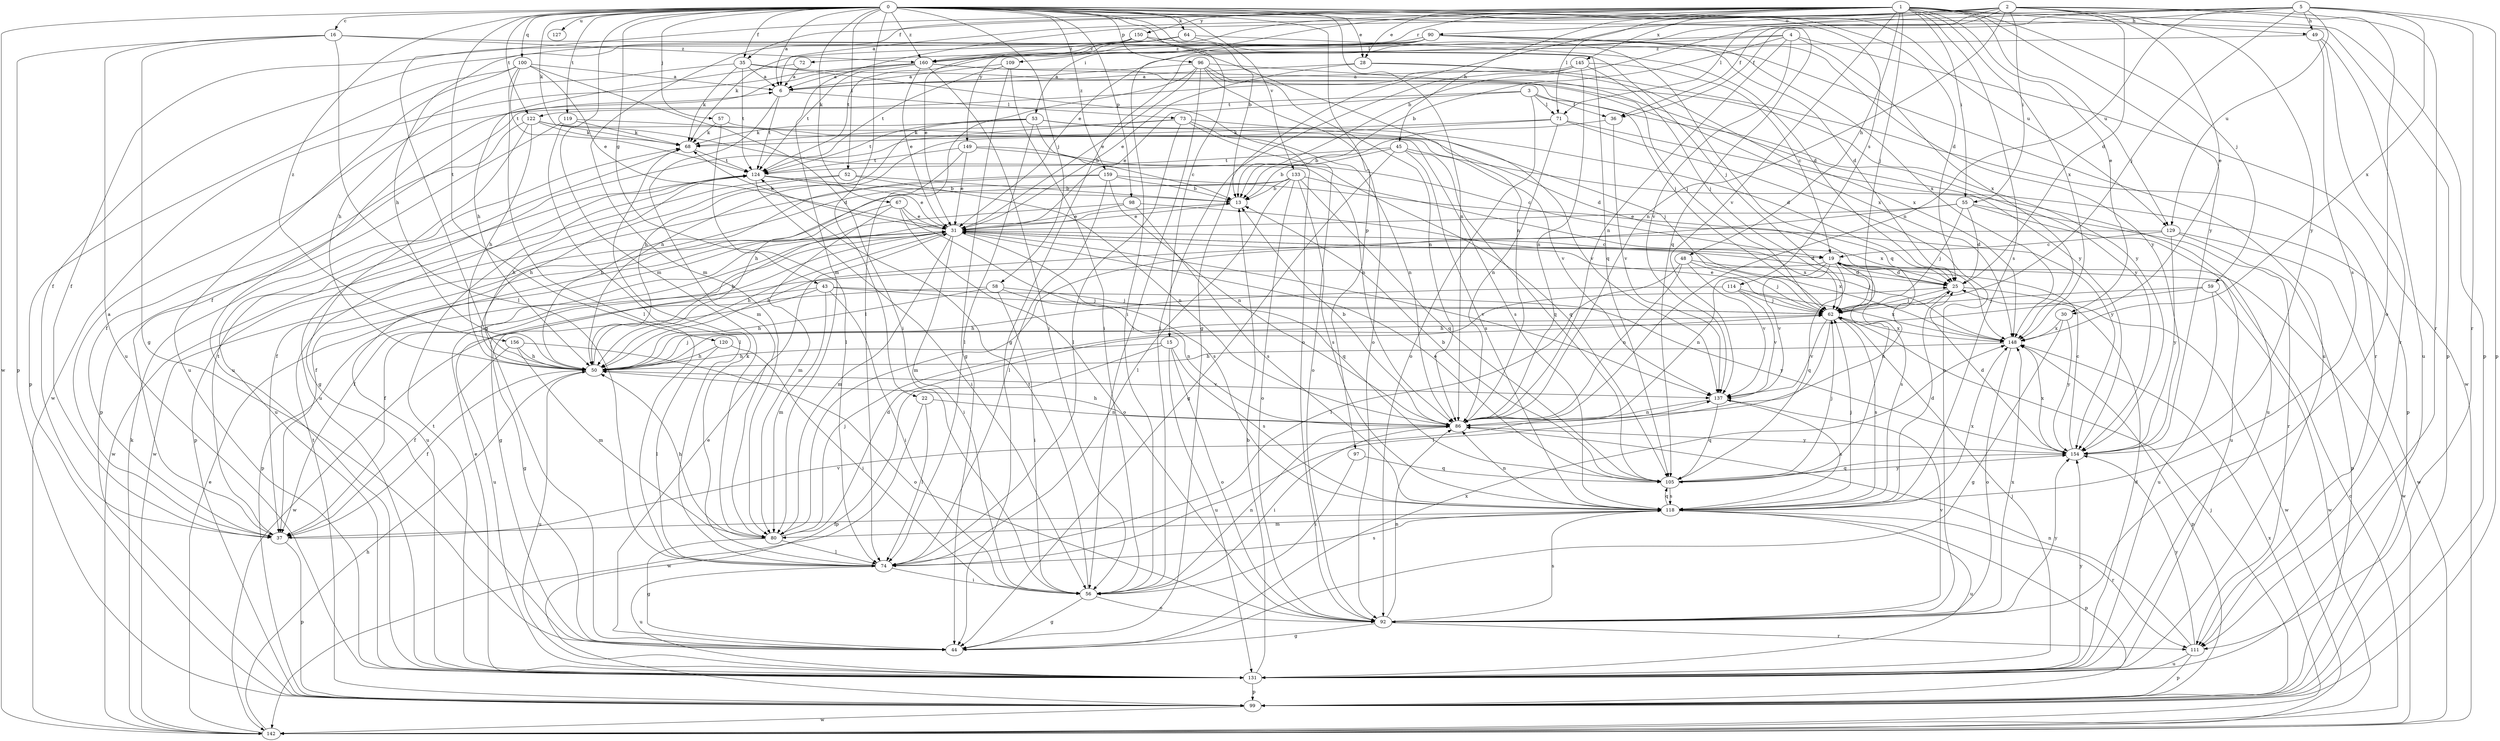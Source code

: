 strict digraph  {
0;
1;
2;
3;
4;
5;
6;
13;
15;
16;
19;
22;
25;
28;
30;
31;
35;
36;
37;
43;
44;
45;
48;
49;
50;
52;
53;
55;
56;
57;
58;
59;
62;
64;
67;
68;
71;
72;
73;
74;
80;
86;
90;
92;
96;
97;
98;
99;
100;
105;
109;
111;
114;
118;
119;
120;
122;
124;
127;
129;
131;
133;
137;
142;
145;
148;
149;
150;
154;
156;
159;
160;
0 -> 6  [label=a];
0 -> 13  [label=b];
0 -> 15  [label=c];
0 -> 16  [label=c];
0 -> 22  [label=d];
0 -> 25  [label=d];
0 -> 28  [label=e];
0 -> 35  [label=f];
0 -> 43  [label=g];
0 -> 52  [label=i];
0 -> 57  [label=j];
0 -> 58  [label=j];
0 -> 64  [label=k];
0 -> 67  [label=k];
0 -> 68  [label=k];
0 -> 80  [label=m];
0 -> 86  [label=n];
0 -> 96  [label=p];
0 -> 97  [label=p];
0 -> 98  [label=p];
0 -> 99  [label=p];
0 -> 100  [label=q];
0 -> 105  [label=q];
0 -> 114  [label=s];
0 -> 119  [label=t];
0 -> 120  [label=t];
0 -> 122  [label=t];
0 -> 127  [label=u];
0 -> 129  [label=u];
0 -> 133  [label=v];
0 -> 142  [label=w];
0 -> 156  [label=z];
0 -> 159  [label=z];
0 -> 160  [label=z];
1 -> 28  [label=e];
1 -> 30  [label=e];
1 -> 35  [label=f];
1 -> 44  [label=g];
1 -> 45  [label=h];
1 -> 48  [label=h];
1 -> 49  [label=h];
1 -> 53  [label=i];
1 -> 55  [label=i];
1 -> 59  [label=j];
1 -> 62  [label=j];
1 -> 71  [label=l];
1 -> 80  [label=m];
1 -> 99  [label=p];
1 -> 118  [label=s];
1 -> 129  [label=u];
1 -> 137  [label=v];
1 -> 145  [label=x];
1 -> 148  [label=x];
1 -> 149  [label=y];
1 -> 150  [label=y];
1 -> 154  [label=y];
2 -> 6  [label=a];
2 -> 25  [label=d];
2 -> 30  [label=e];
2 -> 36  [label=f];
2 -> 44  [label=g];
2 -> 55  [label=i];
2 -> 71  [label=l];
2 -> 86  [label=n];
2 -> 90  [label=o];
2 -> 92  [label=o];
2 -> 109  [label=r];
2 -> 111  [label=r];
2 -> 154  [label=y];
3 -> 31  [label=e];
3 -> 36  [label=f];
3 -> 71  [label=l];
3 -> 92  [label=o];
3 -> 122  [label=t];
3 -> 154  [label=y];
4 -> 13  [label=b];
4 -> 44  [label=g];
4 -> 72  [label=l];
4 -> 86  [label=n];
4 -> 137  [label=v];
4 -> 142  [label=w];
4 -> 148  [label=x];
5 -> 13  [label=b];
5 -> 31  [label=e];
5 -> 36  [label=f];
5 -> 49  [label=h];
5 -> 62  [label=j];
5 -> 80  [label=m];
5 -> 86  [label=n];
5 -> 99  [label=p];
5 -> 111  [label=r];
5 -> 129  [label=u];
5 -> 148  [label=x];
6 -> 73  [label=l];
6 -> 80  [label=m];
6 -> 124  [label=t];
13 -> 31  [label=e];
15 -> 50  [label=h];
15 -> 92  [label=o];
15 -> 99  [label=p];
15 -> 118  [label=s];
15 -> 131  [label=u];
16 -> 44  [label=g];
16 -> 62  [label=j];
16 -> 74  [label=l];
16 -> 99  [label=p];
16 -> 131  [label=u];
16 -> 160  [label=z];
19 -> 25  [label=d];
19 -> 37  [label=f];
19 -> 62  [label=j];
19 -> 86  [label=n];
19 -> 105  [label=q];
19 -> 118  [label=s];
19 -> 137  [label=v];
19 -> 142  [label=w];
22 -> 74  [label=l];
22 -> 86  [label=n];
22 -> 142  [label=w];
25 -> 62  [label=j];
25 -> 86  [label=n];
25 -> 142  [label=w];
28 -> 6  [label=a];
28 -> 31  [label=e];
28 -> 111  [label=r];
28 -> 148  [label=x];
30 -> 44  [label=g];
30 -> 148  [label=x];
30 -> 154  [label=y];
31 -> 19  [label=c];
31 -> 25  [label=d];
31 -> 37  [label=f];
31 -> 44  [label=g];
31 -> 50  [label=h];
31 -> 56  [label=i];
31 -> 68  [label=k];
31 -> 80  [label=m];
31 -> 99  [label=p];
31 -> 105  [label=q];
31 -> 137  [label=v];
31 -> 148  [label=x];
35 -> 6  [label=a];
35 -> 50  [label=h];
35 -> 68  [label=k];
35 -> 92  [label=o];
35 -> 124  [label=t];
35 -> 148  [label=x];
36 -> 13  [label=b];
36 -> 137  [label=v];
37 -> 6  [label=a];
37 -> 99  [label=p];
37 -> 124  [label=t];
37 -> 137  [label=v];
43 -> 44  [label=g];
43 -> 56  [label=i];
43 -> 62  [label=j];
43 -> 80  [label=m];
43 -> 131  [label=u];
43 -> 154  [label=y];
44 -> 31  [label=e];
44 -> 148  [label=x];
45 -> 13  [label=b];
45 -> 44  [label=g];
45 -> 105  [label=q];
45 -> 118  [label=s];
45 -> 124  [label=t];
45 -> 131  [label=u];
48 -> 25  [label=d];
48 -> 62  [label=j];
48 -> 74  [label=l];
48 -> 86  [label=n];
48 -> 137  [label=v];
49 -> 111  [label=r];
49 -> 118  [label=s];
49 -> 131  [label=u];
49 -> 160  [label=z];
50 -> 13  [label=b];
50 -> 37  [label=f];
50 -> 62  [label=j];
50 -> 131  [label=u];
50 -> 137  [label=v];
52 -> 13  [label=b];
52 -> 50  [label=h];
52 -> 86  [label=n];
52 -> 142  [label=w];
53 -> 13  [label=b];
53 -> 25  [label=d];
53 -> 50  [label=h];
53 -> 62  [label=j];
53 -> 68  [label=k];
53 -> 74  [label=l];
53 -> 124  [label=t];
55 -> 25  [label=d];
55 -> 31  [label=e];
55 -> 62  [label=j];
55 -> 80  [label=m];
55 -> 111  [label=r];
55 -> 131  [label=u];
56 -> 44  [label=g];
56 -> 86  [label=n];
56 -> 92  [label=o];
56 -> 124  [label=t];
57 -> 25  [label=d];
57 -> 68  [label=k];
57 -> 74  [label=l];
58 -> 50  [label=h];
58 -> 56  [label=i];
58 -> 62  [label=j];
58 -> 86  [label=n];
58 -> 142  [label=w];
59 -> 50  [label=h];
59 -> 62  [label=j];
59 -> 131  [label=u];
59 -> 142  [label=w];
62 -> 31  [label=e];
62 -> 74  [label=l];
62 -> 118  [label=s];
62 -> 137  [label=v];
62 -> 148  [label=x];
64 -> 25  [label=d];
64 -> 37  [label=f];
64 -> 105  [label=q];
64 -> 160  [label=z];
67 -> 31  [label=e];
67 -> 80  [label=m];
67 -> 92  [label=o];
67 -> 118  [label=s];
67 -> 131  [label=u];
68 -> 124  [label=t];
68 -> 131  [label=u];
71 -> 50  [label=h];
71 -> 68  [label=k];
71 -> 86  [label=n];
71 -> 92  [label=o];
71 -> 99  [label=p];
72 -> 6  [label=a];
72 -> 50  [label=h];
73 -> 68  [label=k];
73 -> 74  [label=l];
73 -> 86  [label=n];
73 -> 92  [label=o];
73 -> 131  [label=u];
73 -> 137  [label=v];
74 -> 56  [label=i];
74 -> 68  [label=k];
74 -> 118  [label=s];
74 -> 131  [label=u];
80 -> 25  [label=d];
80 -> 44  [label=g];
80 -> 50  [label=h];
80 -> 62  [label=j];
80 -> 74  [label=l];
86 -> 13  [label=b];
86 -> 50  [label=h];
86 -> 56  [label=i];
86 -> 154  [label=y];
90 -> 25  [label=d];
90 -> 50  [label=h];
90 -> 56  [label=i];
90 -> 68  [label=k];
90 -> 105  [label=q];
90 -> 124  [label=t];
90 -> 148  [label=x];
90 -> 154  [label=y];
90 -> 160  [label=z];
92 -> 44  [label=g];
92 -> 86  [label=n];
92 -> 111  [label=r];
92 -> 118  [label=s];
92 -> 137  [label=v];
92 -> 148  [label=x];
92 -> 154  [label=y];
96 -> 6  [label=a];
96 -> 31  [label=e];
96 -> 56  [label=i];
96 -> 62  [label=j];
96 -> 74  [label=l];
96 -> 86  [label=n];
96 -> 92  [label=o];
96 -> 154  [label=y];
97 -> 56  [label=i];
97 -> 105  [label=q];
98 -> 31  [label=e];
98 -> 37  [label=f];
98 -> 118  [label=s];
98 -> 148  [label=x];
99 -> 62  [label=j];
99 -> 124  [label=t];
99 -> 142  [label=w];
100 -> 6  [label=a];
100 -> 31  [label=e];
100 -> 56  [label=i];
100 -> 74  [label=l];
100 -> 99  [label=p];
100 -> 124  [label=t];
100 -> 131  [label=u];
105 -> 13  [label=b];
105 -> 31  [label=e];
105 -> 62  [label=j];
105 -> 118  [label=s];
105 -> 154  [label=y];
109 -> 6  [label=a];
109 -> 44  [label=g];
109 -> 56  [label=i];
109 -> 124  [label=t];
111 -> 86  [label=n];
111 -> 99  [label=p];
111 -> 131  [label=u];
111 -> 154  [label=y];
114 -> 50  [label=h];
114 -> 62  [label=j];
114 -> 137  [label=v];
114 -> 148  [label=x];
118 -> 25  [label=d];
118 -> 37  [label=f];
118 -> 62  [label=j];
118 -> 80  [label=m];
118 -> 86  [label=n];
118 -> 99  [label=p];
118 -> 105  [label=q];
118 -> 111  [label=r];
118 -> 131  [label=u];
118 -> 148  [label=x];
119 -> 68  [label=k];
119 -> 74  [label=l];
119 -> 99  [label=p];
119 -> 137  [label=v];
120 -> 50  [label=h];
120 -> 56  [label=i];
120 -> 74  [label=l];
122 -> 37  [label=f];
122 -> 44  [label=g];
122 -> 50  [label=h];
122 -> 68  [label=k];
122 -> 86  [label=n];
122 -> 118  [label=s];
124 -> 13  [label=b];
124 -> 31  [label=e];
124 -> 50  [label=h];
124 -> 56  [label=i];
129 -> 19  [label=c];
129 -> 50  [label=h];
129 -> 99  [label=p];
129 -> 142  [label=w];
129 -> 154  [label=y];
131 -> 13  [label=b];
131 -> 25  [label=d];
131 -> 31  [label=e];
131 -> 62  [label=j];
131 -> 99  [label=p];
131 -> 124  [label=t];
131 -> 154  [label=y];
133 -> 13  [label=b];
133 -> 37  [label=f];
133 -> 74  [label=l];
133 -> 92  [label=o];
133 -> 105  [label=q];
133 -> 118  [label=s];
133 -> 142  [label=w];
133 -> 148  [label=x];
137 -> 86  [label=n];
137 -> 105  [label=q];
137 -> 118  [label=s];
142 -> 19  [label=c];
142 -> 31  [label=e];
142 -> 50  [label=h];
142 -> 68  [label=k];
142 -> 148  [label=x];
145 -> 6  [label=a];
145 -> 19  [label=c];
145 -> 37  [label=f];
145 -> 56  [label=i];
145 -> 62  [label=j];
145 -> 86  [label=n];
148 -> 50  [label=h];
148 -> 92  [label=o];
148 -> 99  [label=p];
149 -> 19  [label=c];
149 -> 31  [label=e];
149 -> 50  [label=h];
149 -> 105  [label=q];
149 -> 124  [label=t];
150 -> 31  [label=e];
150 -> 37  [label=f];
150 -> 86  [label=n];
150 -> 131  [label=u];
150 -> 160  [label=z];
154 -> 19  [label=c];
154 -> 25  [label=d];
154 -> 105  [label=q];
154 -> 148  [label=x];
156 -> 37  [label=f];
156 -> 50  [label=h];
156 -> 80  [label=m];
156 -> 92  [label=o];
159 -> 13  [label=b];
159 -> 50  [label=h];
159 -> 74  [label=l];
159 -> 86  [label=n];
159 -> 99  [label=p];
159 -> 154  [label=y];
160 -> 6  [label=a];
160 -> 31  [label=e];
160 -> 56  [label=i];
160 -> 62  [label=j];
160 -> 124  [label=t];
160 -> 131  [label=u];
160 -> 142  [label=w];
160 -> 154  [label=y];
}
